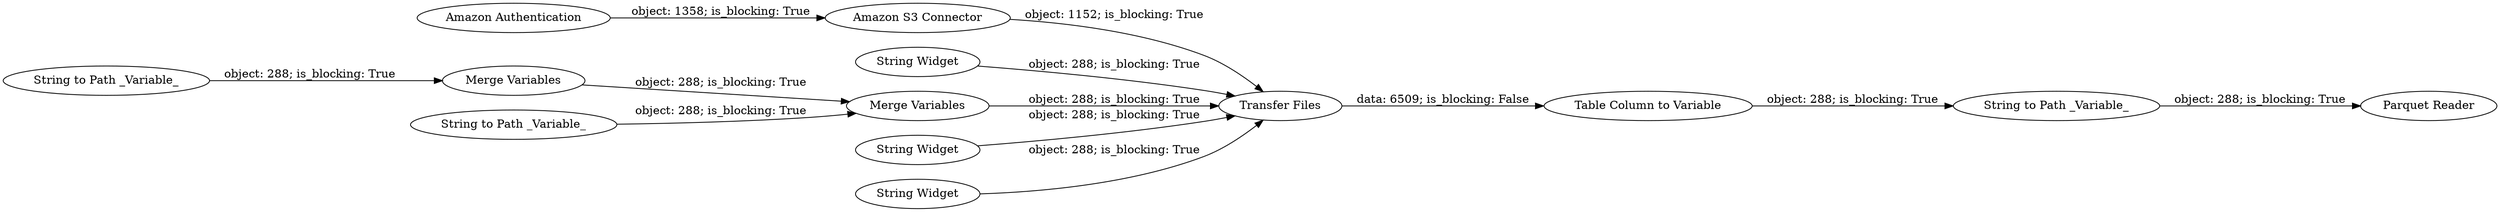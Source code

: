 digraph {
	"-7157630865399684431_142" [label="Transfer Files"]
	"-7157630865399684431_141" [label="String to Path _Variable_"]
	"-7157630865399684431_48" [label="Merge Variables"]
	"-7157630865399684431_137" [label="String to Path _Variable_"]
	"-9064868991284145794_1" [label="Amazon S3 Connector"]
	"1973038380328029160_134" [label="Parquet Reader"]
	"-7157630865399684431_140" [label="Table Column to Variable"]
	"1973038380328029160_136" [label="String Widget"]
	"-9064868991284145794_2" [label="Amazon Authentication"]
	"-7157630865399684431_139" [label="Merge Variables"]
	"-7157630865399684431_138" [label="String to Path _Variable_"]
	"1973038380328029160_55" [label="String Widget"]
	"1973038380328029160_50" [label="String Widget"]
	"1973038380328029160_136" -> "-7157630865399684431_142" [label="object: 288; is_blocking: True"]
	"-9064868991284145794_1" -> "-7157630865399684431_142" [label="object: 1152; is_blocking: True"]
	"-7157630865399684431_48" -> "-7157630865399684431_139" [label="object: 288; is_blocking: True"]
	"1973038380328029160_50" -> "-7157630865399684431_142" [label="object: 288; is_blocking: True"]
	"-7157630865399684431_139" -> "-7157630865399684431_142" [label="object: 288; is_blocking: True"]
	"-7157630865399684431_138" -> "-7157630865399684431_139" [label="object: 288; is_blocking: True"]
	"-7157630865399684431_140" -> "-7157630865399684431_141" [label="object: 288; is_blocking: True"]
	"-7157630865399684431_137" -> "-7157630865399684431_48" [label="object: 288; is_blocking: True"]
	"-7157630865399684431_142" -> "-7157630865399684431_140" [label="data: 6509; is_blocking: False"]
	"-7157630865399684431_141" -> "1973038380328029160_134" [label="object: 288; is_blocking: True"]
	"-9064868991284145794_2" -> "-9064868991284145794_1" [label="object: 1358; is_blocking: True"]
	"1973038380328029160_55" -> "-7157630865399684431_142" [label="object: 288; is_blocking: True"]
	rankdir=LR
}
